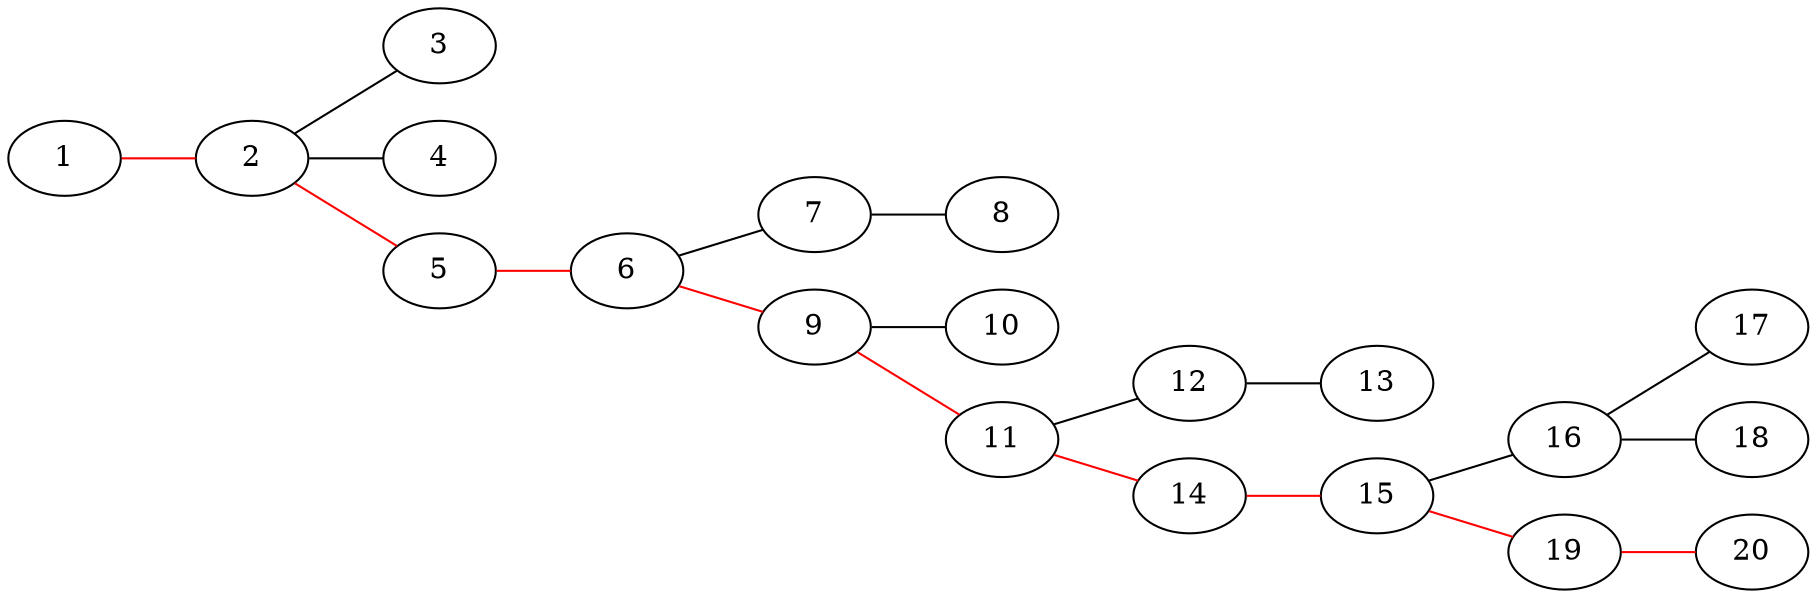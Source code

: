 digraph G {
      edge [dir=none]
      rankdir=LR
    1->2 [color=red]
    2->3
    2->4
    2->5 [color=red]
    5->6 [color=red]
    6->7
    7->8
    6->9 [color=red]
    9->10
    9->11 [color=red]
    11->12
    12->13
    11->14 [color=red]
    14->15 [color=red]
    15->16 
    16->17
    16->18
    15->19 [color=red]
    19->20 [color=red]
    


}